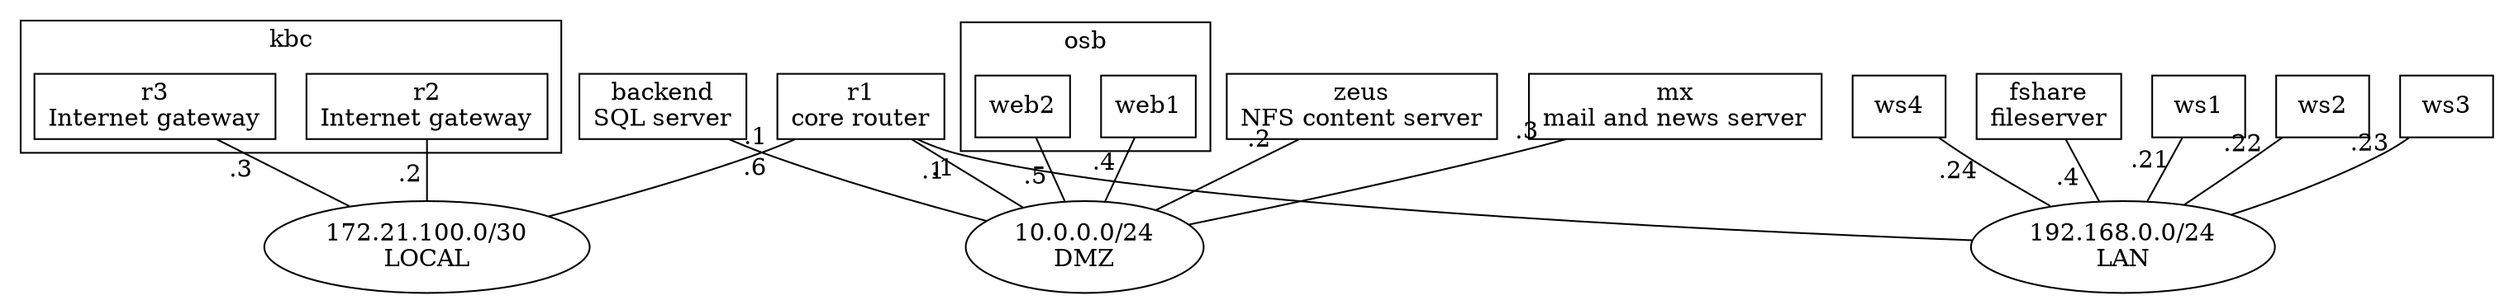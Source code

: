 graph network {
	edge [len=3.0]
	"172.21.100.0/30" [label="172.21.100.0/30
LOCAL" shape=ellipse]
	"10.0.0.0/24" [label="10.0.0.0/24
DMZ" shape=ellipse]
	"192.168.0.0/24" [label="192.168.0.0/24
LAN" shape=ellipse]
	r1 [label="r1
core router" pos="10,10" shape=box]
	zeus [label="zeus
NFS content server" pos="10,10" shape=box]
	mx [label="mx
mail and news server" pos="10,10" shape=box]
	backend [label="backend
SQL server" pos="10,10" shape=box]
	fshare [label="fshare
fileserver" pos="10,10" shape=box]
	ws1 [label=ws1 shape=box]
	ws2 [label=ws2 shape=box]
	ws3 [label=ws3 shape=box]
	ws4 [label=ws4 shape=box]
	r1 -- "10.0.0.0/24" [labeldistance=2.3 labelfloat=false taillabel=.1]
	r1 -- "192.168.0.0/24" [labeldistance=2.3 labelfloat=false taillabel=.1]
	r1 -- "172.21.100.0/30" [labeldistance=2.3 labelfloat=false taillabel=.1]
	r2 -- "172.21.100.0/30" [labeldistance=2.3 labelfloat=false taillabel=.2]
	r3 -- "172.21.100.0/30" [labeldistance=2.3 labelfloat=false taillabel=.3]
	zeus -- "10.0.0.0/24" [labeldistance=2.3 labelfloat=false taillabel=.2]
	mx -- "10.0.0.0/24" [labeldistance=2.3 labelfloat=false taillabel=.3]
	web1 -- "10.0.0.0/24" [labeldistance=2.3 labelfloat=false taillabel=.4]
	web2 -- "10.0.0.0/24" [labeldistance=2.3 labelfloat=false taillabel=.5]
	backend -- "10.0.0.0/24" [labeldistance=2.3 labelfloat=false taillabel=.6]
	fshare -- "192.168.0.0/24" [labeldistance=2.3 labelfloat=false taillabel=.4]
	ws1 -- "192.168.0.0/24" [labeldistance=2.3 labelfloat=false taillabel=.21]
	ws2 -- "192.168.0.0/24" [labeldistance=2.3 labelfloat=false taillabel=.22]
	ws3 -- "192.168.0.0/24" [labeldistance=2.3 labelfloat=false taillabel=.23]
	ws4 -- "192.168.0.0/24" [labeldistance=2.3 labelfloat=false taillabel=.24]
	subgraph cluster_kbc {
		label=kbc
		labelloc=t
		labeljust=c
		r2 [label="r2
Internet gateway" shape=box]
		r3 [label="r3
Internet gateway" shape=box]
	}
	subgraph cluster_osb {
		label=osb
		labelloc=t
		labeljust=c
		web1 [label=web1 shape=box]
		web2 [label=web2 shape=box]
	}
}
